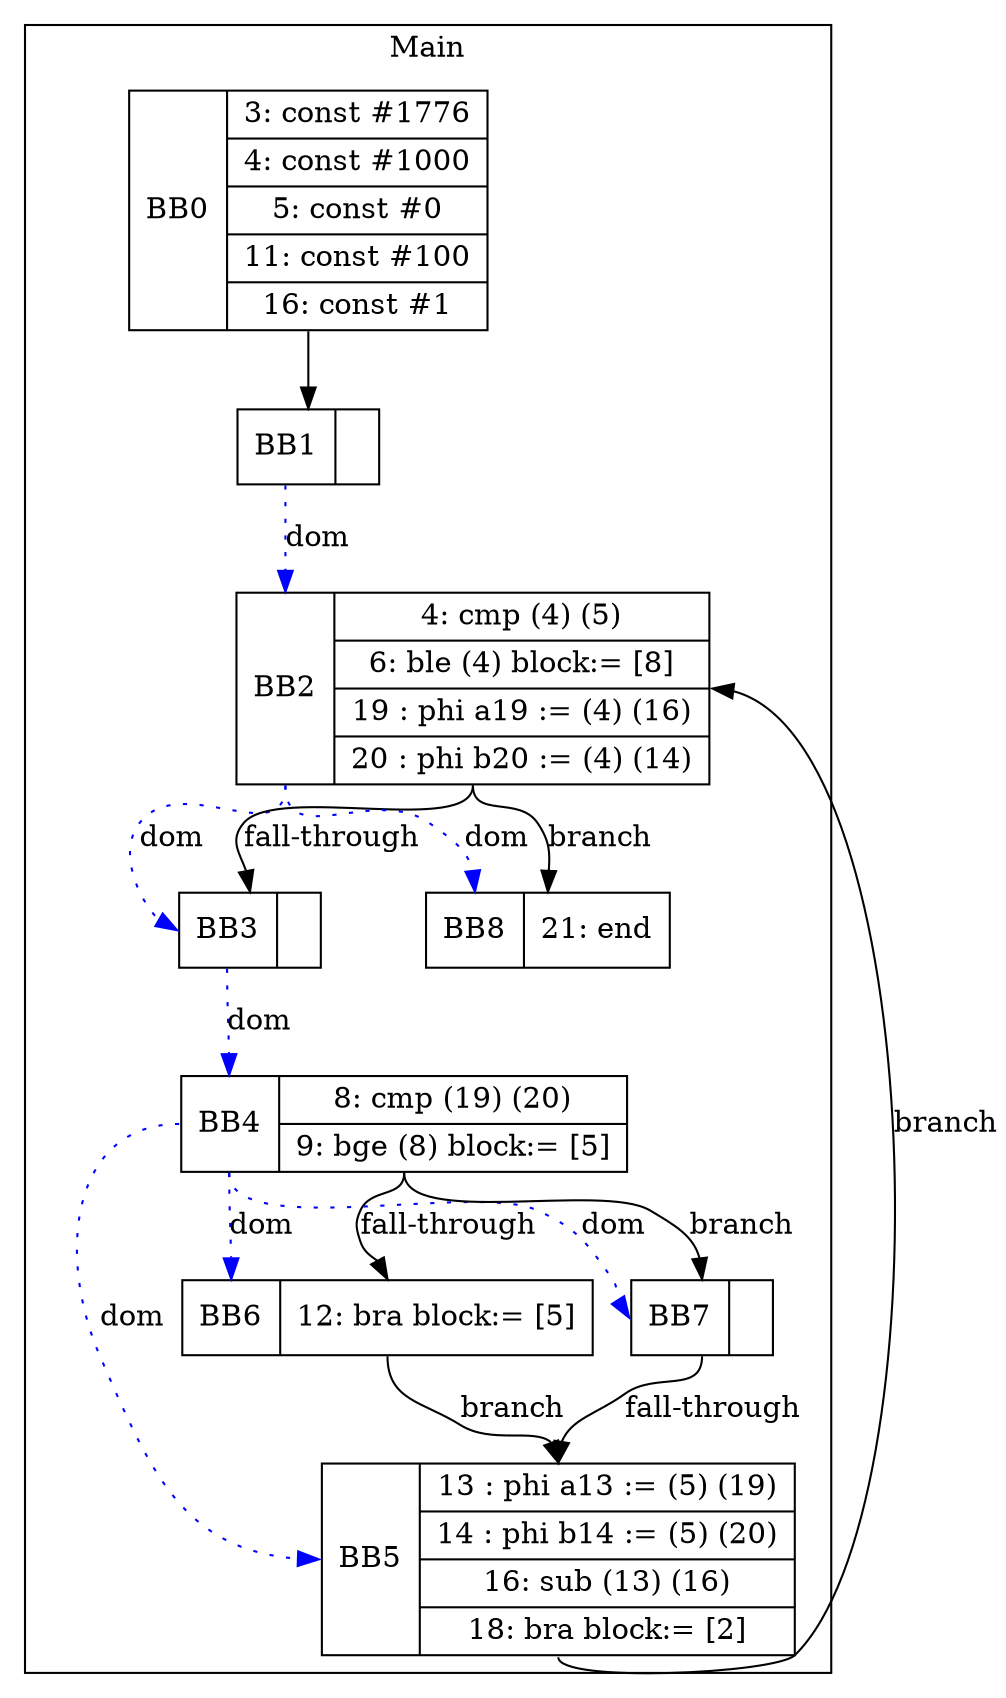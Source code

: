 digraph G {
node [shape=record];
subgraph cluster_main{
label = "Main";
BB0 [shape=record, label="<b>BB0|{3: const #1776|4: const #1000|5: const #0|11: const #100|16: const #1}"];
BB1 [shape=record, label="<b>BB1|}"];
BB2 [shape=record, label="<b>BB2|{4: cmp (4) (5)|6: ble (4) block:= [8]|19 : phi a19 := (4) (16)|20 : phi b20 := (4) (14)}"];
BB3 [shape=record, label="<b>BB3|}"];
BB4 [shape=record, label="<b>BB4|{8: cmp (19) (20)|9: bge (8) block:= [5]}"];
BB5 [shape=record, label="<b>BB5|{13 : phi a13 := (5) (19)|14 : phi b14 := (5) (20)|16: sub (13) (16)|18: bra block:= [2]}"];
BB6 [shape=record, label="<b>BB6|{12: bra block:= [5]}"];
BB7 [shape=record, label="<b>BB7|}"];
BB8 [shape=record, label="<b>BB8|{21: end}"];
}
BB0:s -> BB1:n ;
BB1:b -> BB2:b [color=blue, style=dotted, label="dom"];
BB3:b -> BB4:b [color=blue, style=dotted, label="dom"];
BB4:b -> BB6:b [color=blue, style=dotted, label="dom"];
BB2:b -> BB3:b [color=blue, style=dotted, label="dom"];
BB4:b -> BB5:b [color=blue, style=dotted, label="dom"];
BB4:b -> BB7:b [color=blue, style=dotted, label="dom"];
BB2:b -> BB8:b [color=blue, style=dotted, label="dom"];
BB4:s -> BB7:n [label="branch"];
BB6:s -> BB5:n [label="branch"];
BB2:s -> BB8:n [label="branch"];
BB5:s -> BB2:e [label="branch"];
BB2:s -> BB3:n [label="fall-through"];
BB7:s -> BB5:n [label="fall-through"];
BB4:s -> BB6:n [label="fall-through"];
}
